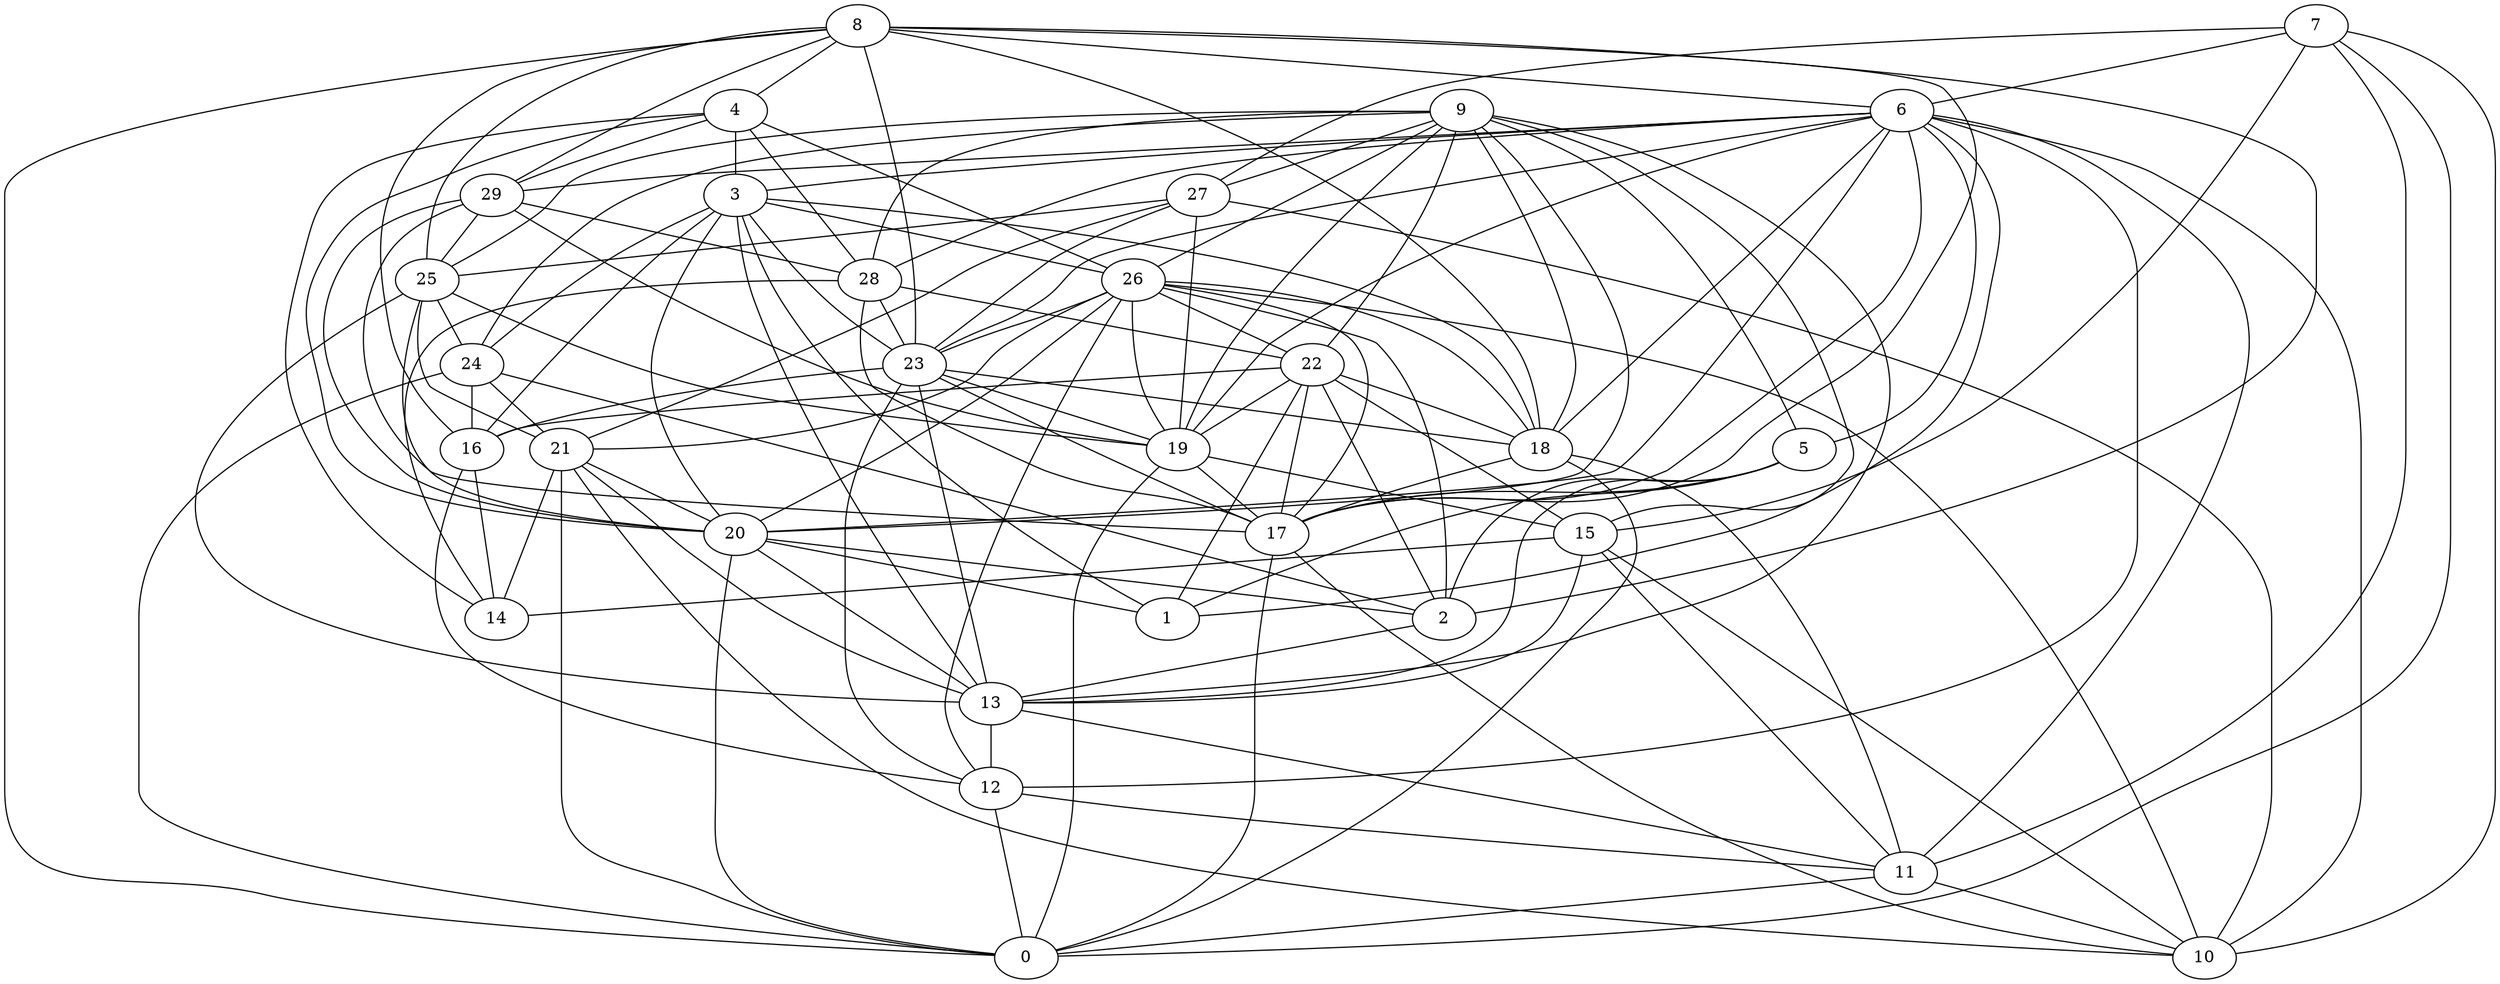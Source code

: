 digraph GG_graph {

subgraph G_graph {
edge [color = black]
"20" -> "1" [dir = none]
"20" -> "2" [dir = none]
"20" -> "13" [dir = none]
"26" -> "19" [dir = none]
"26" -> "10" [dir = none]
"26" -> "23" [dir = none]
"26" -> "22" [dir = none]
"26" -> "20" [dir = none]
"26" -> "18" [dir = none]
"26" -> "12" [dir = none]
"15" -> "13" [dir = none]
"15" -> "14" [dir = none]
"13" -> "12" [dir = none]
"13" -> "11" [dir = none]
"29" -> "17" [dir = none]
"17" -> "0" [dir = none]
"28" -> "17" [dir = none]
"28" -> "23" [dir = none]
"28" -> "14" [dir = none]
"16" -> "14" [dir = none]
"21" -> "10" [dir = none]
"21" -> "13" [dir = none]
"21" -> "20" [dir = none]
"21" -> "14" [dir = none]
"23" -> "12" [dir = none]
"23" -> "18" [dir = none]
"23" -> "16" [dir = none]
"23" -> "19" [dir = none]
"23" -> "13" [dir = none]
"22" -> "15" [dir = none]
"22" -> "18" [dir = none]
"22" -> "19" [dir = none]
"22" -> "2" [dir = none]
"22" -> "17" [dir = none]
"22" -> "16" [dir = none]
"9" -> "25" [dir = none]
"9" -> "13" [dir = none]
"9" -> "19" [dir = none]
"9" -> "27" [dir = none]
"9" -> "5" [dir = none]
"9" -> "18" [dir = none]
"9" -> "20" [dir = none]
"24" -> "0" [dir = none]
"24" -> "21" [dir = none]
"24" -> "16" [dir = none]
"24" -> "2" [dir = none]
"4" -> "3" [dir = none]
"4" -> "14" [dir = none]
"4" -> "20" [dir = none]
"4" -> "29" [dir = none]
"3" -> "24" [dir = none]
"3" -> "16" [dir = none]
"3" -> "20" [dir = none]
"3" -> "13" [dir = none]
"3" -> "26" [dir = none]
"3" -> "1" [dir = none]
"6" -> "19" [dir = none]
"6" -> "23" [dir = none]
"6" -> "11" [dir = none]
"6" -> "17" [dir = none]
"6" -> "1" [dir = none]
"6" -> "3" [dir = none]
"6" -> "18" [dir = none]
"6" -> "10" [dir = none]
"6" -> "29" [dir = none]
"19" -> "17" [dir = none]
"8" -> "2" [dir = none]
"8" -> "29" [dir = none]
"8" -> "25" [dir = none]
"8" -> "18" [dir = none]
"8" -> "6" [dir = none]
"18" -> "17" [dir = none]
"18" -> "0" [dir = none]
"11" -> "10" [dir = none]
"27" -> "25" [dir = none]
"27" -> "19" [dir = none]
"7" -> "27" [dir = none]
"7" -> "0" [dir = none]
"7" -> "10" [dir = none]
"7" -> "15" [dir = none]
"7" -> "6" [dir = none]
"5" -> "17" [dir = none]
"5" -> "1" [dir = none]
"2" -> "13" [dir = none]
"25" -> "24" [dir = none]
"25" -> "20" [dir = none]
"25" -> "19" [dir = none]
"27" -> "10" [dir = none]
"5" -> "2" [dir = none]
"29" -> "28" [dir = none]
"9" -> "24" [dir = none]
"25" -> "21" [dir = none]
"25" -> "13" [dir = none]
"3" -> "18" [dir = none]
"3" -> "23" [dir = none]
"8" -> "17" [dir = none]
"16" -> "12" [dir = none]
"9" -> "22" [dir = none]
"26" -> "17" [dir = none]
"29" -> "25" [dir = none]
"8" -> "23" [dir = none]
"26" -> "21" [dir = none]
"20" -> "0" [dir = none]
"9" -> "28" [dir = none]
"15" -> "10" [dir = none]
"27" -> "23" [dir = none]
"5" -> "13" [dir = none]
"9" -> "15" [dir = none]
"6" -> "28" [dir = none]
"4" -> "26" [dir = none]
"23" -> "17" [dir = none]
"8" -> "16" [dir = none]
"8" -> "4" [dir = none]
"6" -> "5" [dir = none]
"28" -> "22" [dir = none]
"15" -> "11" [dir = none]
"9" -> "26" [dir = none]
"8" -> "0" [dir = none]
"19" -> "15" [dir = none]
"29" -> "19" [dir = none]
"12" -> "0" [dir = none]
"6" -> "12" [dir = none]
"12" -> "11" [dir = none]
"6" -> "20" [dir = none]
"18" -> "11" [dir = none]
"22" -> "1" [dir = none]
"7" -> "11" [dir = none]
"26" -> "2" [dir = none]
"27" -> "21" [dir = none]
"11" -> "0" [dir = none]
"17" -> "10" [dir = none]
"19" -> "0" [dir = none]
"4" -> "28" [dir = none]
"21" -> "0" [dir = none]
"29" -> "20" [dir = none]
}

}
